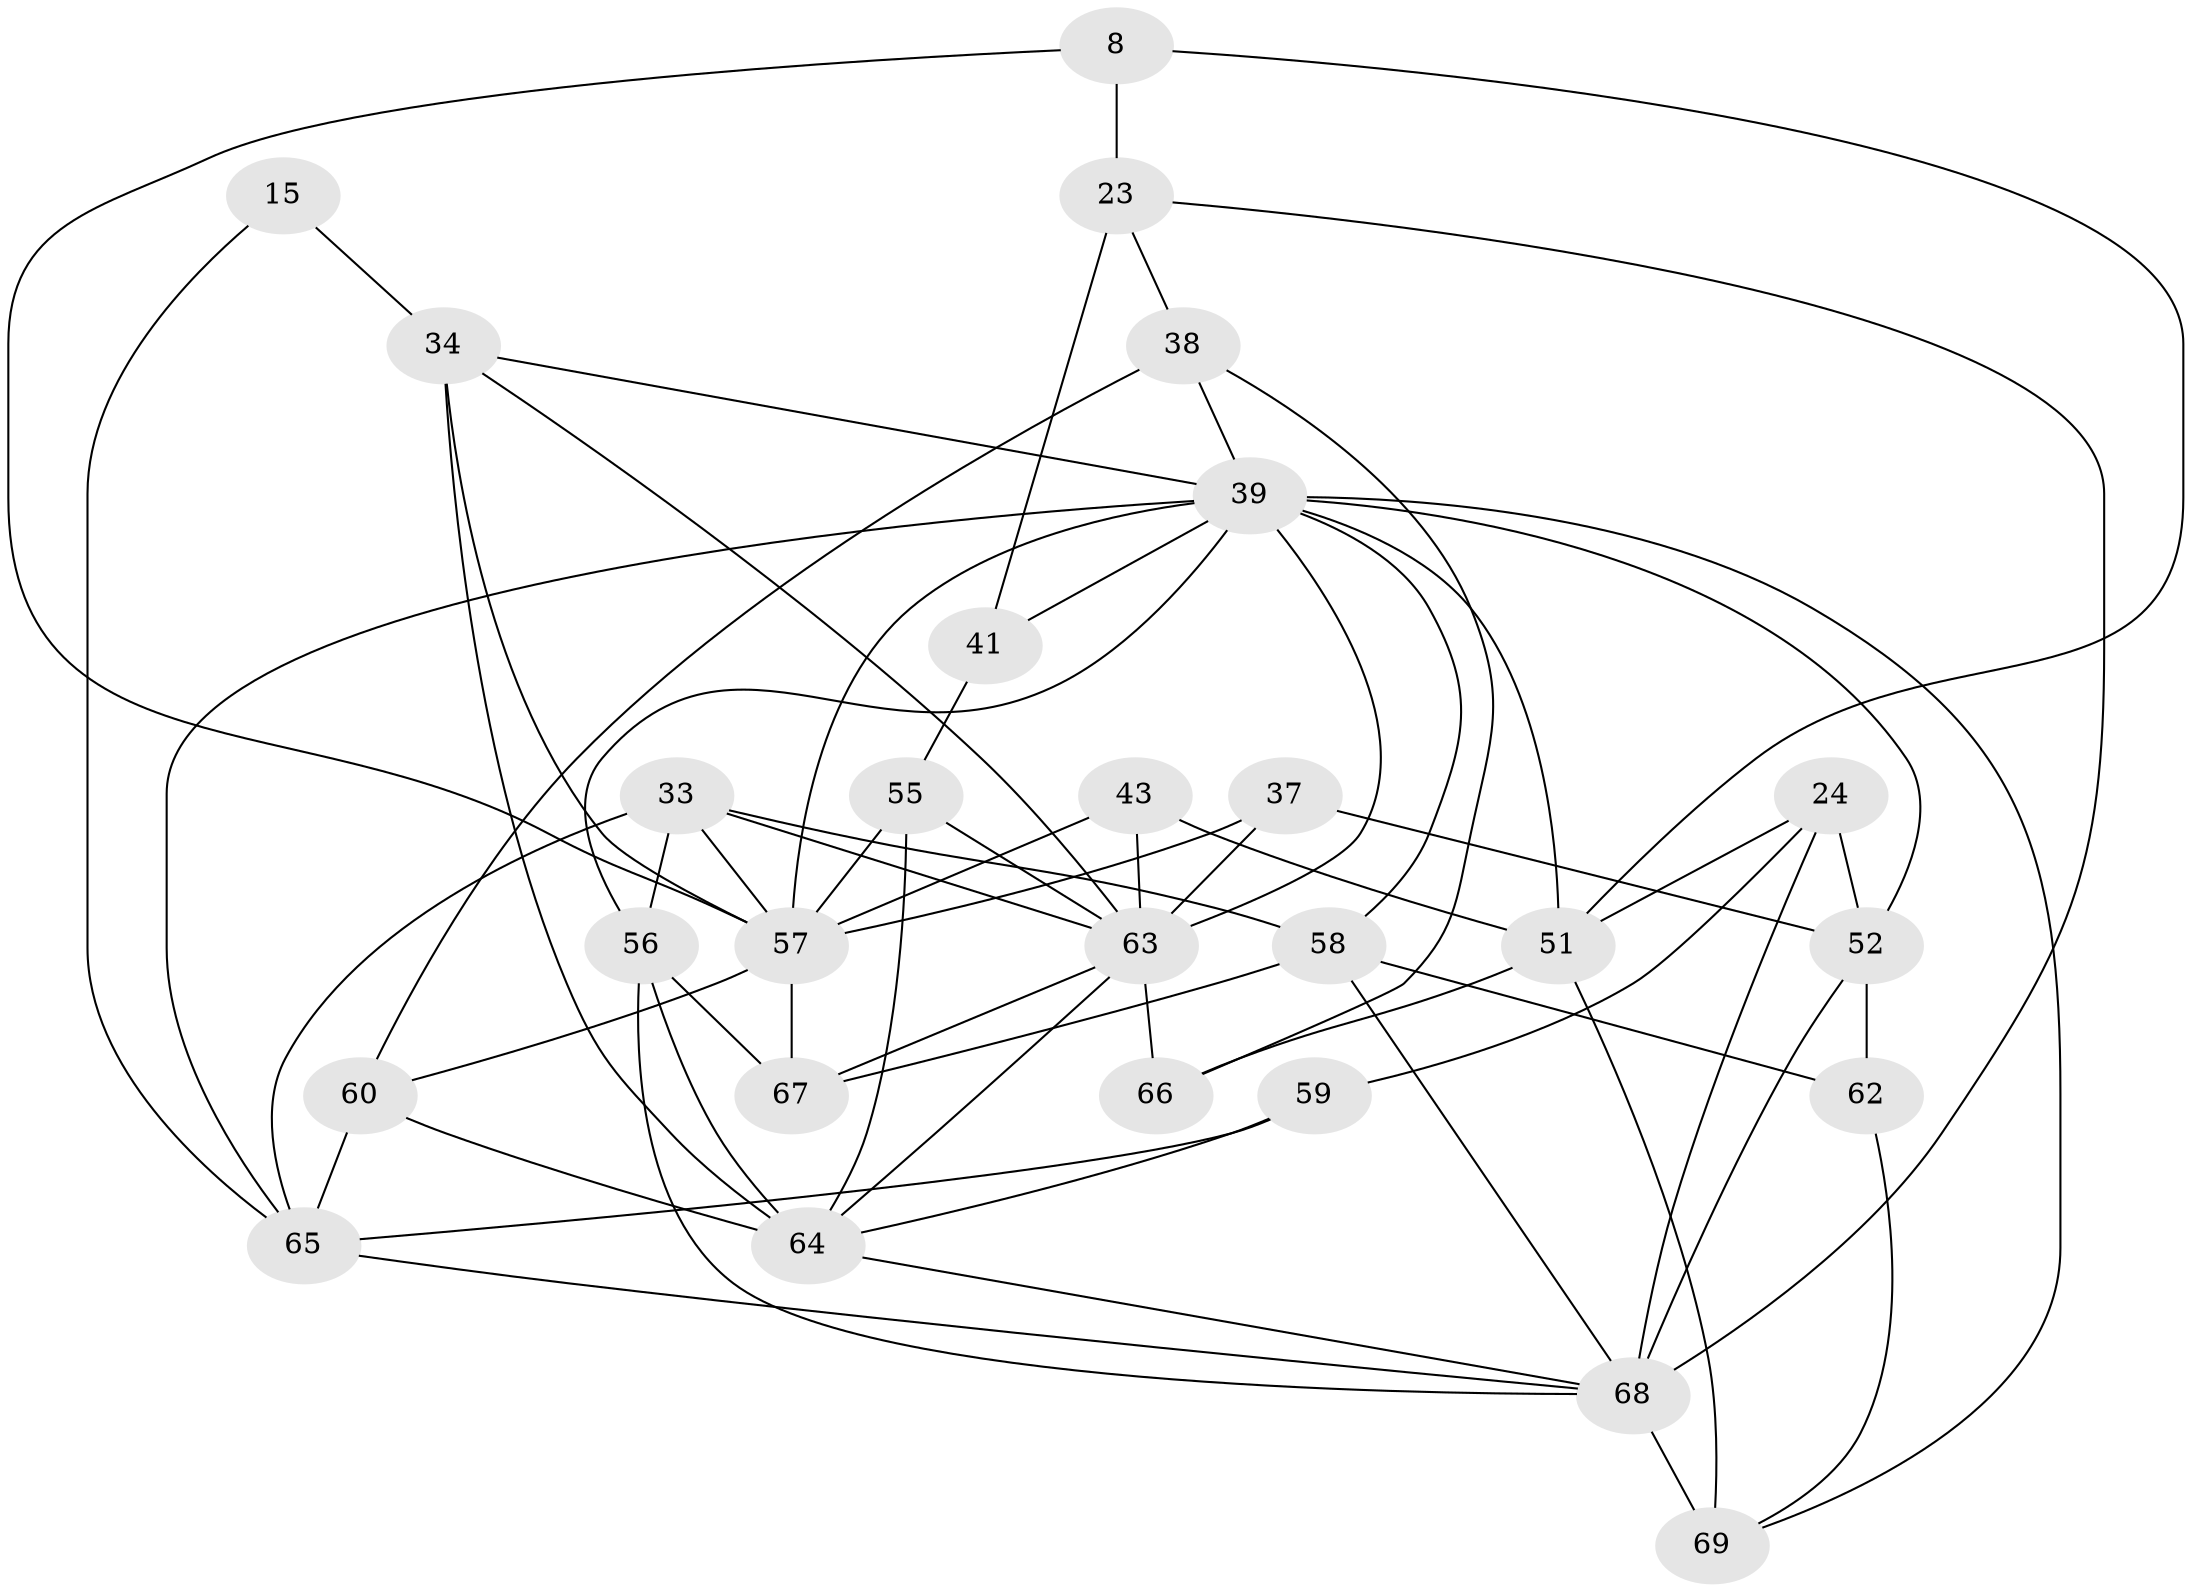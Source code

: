 // original degree distribution, {4: 1.0}
// Generated by graph-tools (version 1.1) at 2025/03/03/04/25 22:03:10]
// undirected, 27 vertices, 66 edges
graph export_dot {
graph [start="1"]
  node [color=gray90,style=filled];
  8;
  15;
  23 [super="+13"];
  24 [super="+6"];
  33 [super="+17"];
  34 [super="+5"];
  37;
  38;
  39 [super="+31"];
  41;
  43;
  51 [super="+36"];
  52 [super="+4"];
  55;
  56 [super="+21+45"];
  57 [super="+50+32"];
  58 [super="+14"];
  59;
  60 [super="+26"];
  62;
  63 [super="+61+42+46"];
  64 [super="+1+19"];
  65 [super="+9+47"];
  66 [super="+7"];
  67 [super="+48"];
  68 [super="+40+44+54"];
  69 [super="+49"];
  8 -- 51;
  8 -- 23 [weight=2];
  8 -- 57;
  15 -- 34 [weight=2];
  15 -- 65 [weight=2];
  23 -- 41 [weight=2];
  23 -- 38;
  23 -- 68;
  24 -- 59 [weight=2];
  24 -- 51 [weight=2];
  24 -- 52;
  24 -- 68;
  33 -- 56;
  33 -- 57 [weight=2];
  33 -- 58;
  33 -- 65;
  33 -- 63;
  34 -- 57;
  34 -- 64;
  34 -- 39;
  34 -- 63;
  37 -- 52;
  37 -- 57;
  37 -- 63 [weight=2];
  38 -- 60;
  38 -- 39;
  38 -- 66;
  39 -- 41;
  39 -- 57 [weight=3];
  39 -- 65;
  39 -- 51;
  39 -- 52 [weight=3];
  39 -- 56 [weight=2];
  39 -- 58;
  39 -- 63 [weight=3];
  39 -- 69;
  41 -- 55;
  43 -- 51;
  43 -- 57;
  43 -- 63 [weight=2];
  51 -- 69;
  51 -- 66 [weight=2];
  52 -- 62;
  52 -- 68 [weight=2];
  55 -- 63;
  55 -- 64;
  55 -- 57;
  56 -- 64;
  56 -- 67 [weight=3];
  56 -- 68;
  57 -- 60 [weight=2];
  57 -- 67 [weight=2];
  58 -- 62 [weight=2];
  58 -- 67;
  58 -- 68;
  59 -- 64;
  59 -- 65;
  60 -- 64 [weight=2];
  60 -- 65;
  62 -- 69;
  63 -- 66 [weight=3];
  63 -- 67 [weight=2];
  63 -- 64;
  64 -- 68;
  65 -- 68 [weight=2];
  68 -- 69 [weight=3];
}
